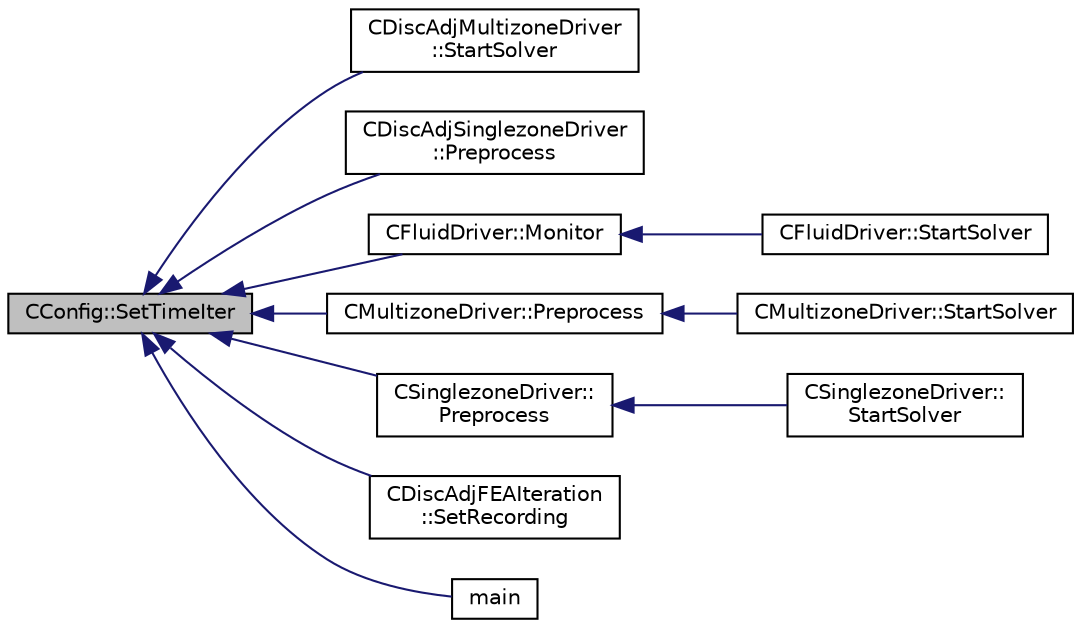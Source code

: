 digraph "CConfig::SetTimeIter"
{
  edge [fontname="Helvetica",fontsize="10",labelfontname="Helvetica",labelfontsize="10"];
  node [fontname="Helvetica",fontsize="10",shape=record];
  rankdir="LR";
  Node15745 [label="CConfig::SetTimeIter",height=0.2,width=0.4,color="black", fillcolor="grey75", style="filled", fontcolor="black"];
  Node15745 -> Node15746 [dir="back",color="midnightblue",fontsize="10",style="solid",fontname="Helvetica"];
  Node15746 [label="CDiscAdjMultizoneDriver\l::StartSolver",height=0.2,width=0.4,color="black", fillcolor="white", style="filled",URL="$class_c_disc_adj_multizone_driver.html#a75de0a1a482ceeed4301a384f1515092",tooltip="[Overload] Launch the computation for discrete adjoint multizone problems. "];
  Node15745 -> Node15747 [dir="back",color="midnightblue",fontsize="10",style="solid",fontname="Helvetica"];
  Node15747 [label="CDiscAdjSinglezoneDriver\l::Preprocess",height=0.2,width=0.4,color="black", fillcolor="white", style="filled",URL="$class_c_disc_adj_singlezone_driver.html#a2d0785572312526d0bd695a14dd405f2",tooltip="Preprocess the single-zone iteration. "];
  Node15745 -> Node15748 [dir="back",color="midnightblue",fontsize="10",style="solid",fontname="Helvetica"];
  Node15748 [label="CFluidDriver::Monitor",height=0.2,width=0.4,color="black", fillcolor="white", style="filled",URL="$class_c_fluid_driver.html#ade6ab190887407c7377cfe55d7929a84",tooltip="Monitor the computation. "];
  Node15748 -> Node15749 [dir="back",color="midnightblue",fontsize="10",style="solid",fontname="Helvetica"];
  Node15749 [label="CFluidDriver::StartSolver",height=0.2,width=0.4,color="black", fillcolor="white", style="filled",URL="$class_c_fluid_driver.html#a1c122d5a4b5f562f69a84aef2b8bd6d5",tooltip="Launch the computation for all zones and all physics. "];
  Node15745 -> Node15750 [dir="back",color="midnightblue",fontsize="10",style="solid",fontname="Helvetica"];
  Node15750 [label="CMultizoneDriver::Preprocess",height=0.2,width=0.4,color="black", fillcolor="white", style="filled",URL="$class_c_multizone_driver.html#a29c97f0dff69501feb7d5f8fe2670088",tooltip="Preprocess the multizone iteration. "];
  Node15750 -> Node15751 [dir="back",color="midnightblue",fontsize="10",style="solid",fontname="Helvetica"];
  Node15751 [label="CMultizoneDriver::StartSolver",height=0.2,width=0.4,color="black", fillcolor="white", style="filled",URL="$class_c_multizone_driver.html#a03cfc000c383ef0d86d34e1c6aef5ff3",tooltip="[Overload] Launch the computation for multizone problems. "];
  Node15745 -> Node15752 [dir="back",color="midnightblue",fontsize="10",style="solid",fontname="Helvetica"];
  Node15752 [label="CSinglezoneDriver::\lPreprocess",height=0.2,width=0.4,color="black", fillcolor="white", style="filled",URL="$class_c_singlezone_driver.html#adc6587c2d0cd656a4fbdebaf611fbbc8",tooltip="Preprocess the single-zone iteration. "];
  Node15752 -> Node15753 [dir="back",color="midnightblue",fontsize="10",style="solid",fontname="Helvetica"];
  Node15753 [label="CSinglezoneDriver::\lStartSolver",height=0.2,width=0.4,color="black", fillcolor="white", style="filled",URL="$class_c_singlezone_driver.html#a6eb4215f7ee740a6d5edb798110ce44a",tooltip="[Overload] Launch the computation for single-zone problems. "];
  Node15745 -> Node15754 [dir="back",color="midnightblue",fontsize="10",style="solid",fontname="Helvetica"];
  Node15754 [label="CDiscAdjFEAIteration\l::SetRecording",height=0.2,width=0.4,color="black", fillcolor="white", style="filled",URL="$class_c_disc_adj_f_e_a_iteration.html#ad5f0dcb01d13560ce5245301646dc3bd",tooltip="Record a single iteration of the direct FEM system. "];
  Node15745 -> Node15755 [dir="back",color="midnightblue",fontsize="10",style="solid",fontname="Helvetica"];
  Node15755 [label="main",height=0.2,width=0.4,color="black", fillcolor="white", style="filled",URL="$_s_u2___s_o_l_8cpp.html#a0ddf1224851353fc92bfbff6f499fa97"];
}
